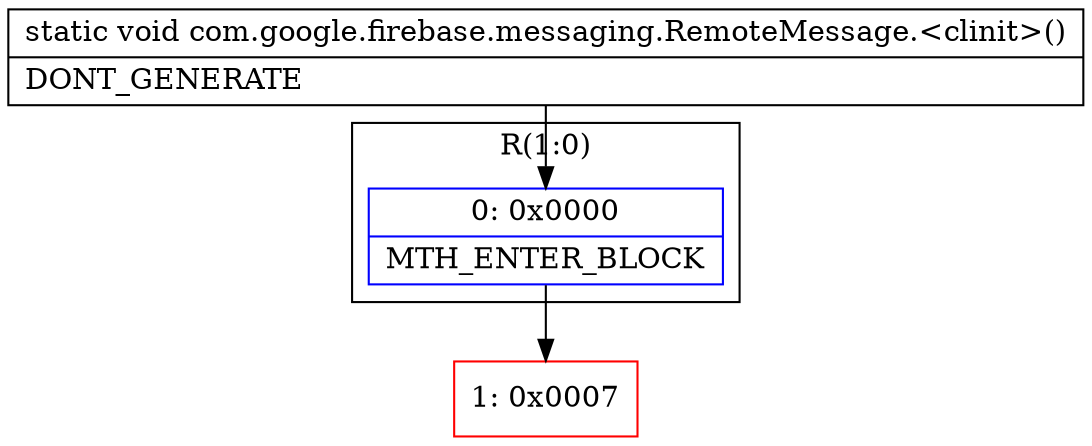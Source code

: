 digraph "CFG forcom.google.firebase.messaging.RemoteMessage.\<clinit\>()V" {
subgraph cluster_Region_1119379735 {
label = "R(1:0)";
node [shape=record,color=blue];
Node_0 [shape=record,label="{0\:\ 0x0000|MTH_ENTER_BLOCK\l}"];
}
Node_1 [shape=record,color=red,label="{1\:\ 0x0007}"];
MethodNode[shape=record,label="{static void com.google.firebase.messaging.RemoteMessage.\<clinit\>()  | DONT_GENERATE\l}"];
MethodNode -> Node_0;
Node_0 -> Node_1;
}

